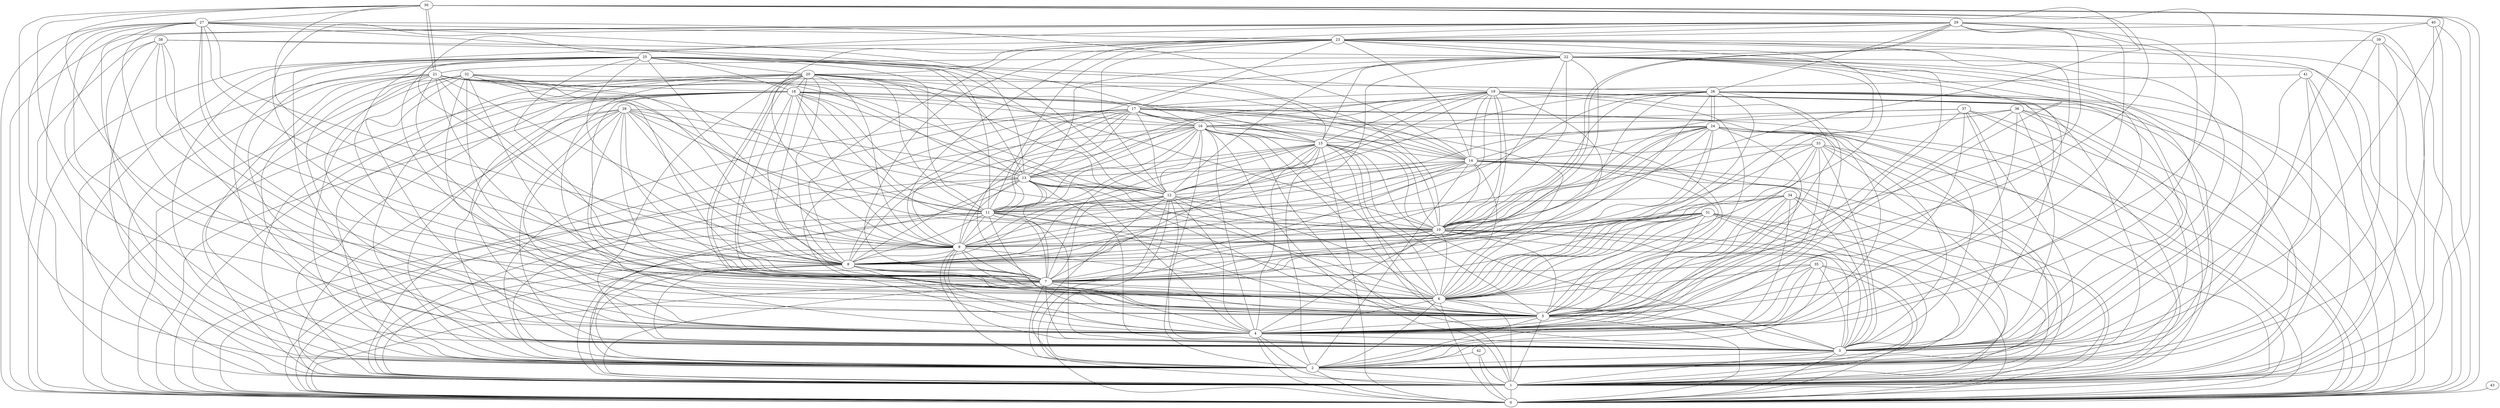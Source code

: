 graph G {
0;
1;
2;
3;
4;
5;
6;
7;
8;
9;
10;
11;
12;
13;
14;
15;
16;
17;
18;
19;
20;
21;
22;
23;
24;
25;
26;
27;
28;
29;
30;
31;
32;
33;
34;
35;
36;
37;
38;
39;
40;
41;
42;
43;
43--0 ;
42--0 ;
42--2 ;
42--1 ;
41--19 ;
41--3 ;
41--1 ;
41--0 ;
41--2 ;
40--23 ;
40--0 ;
40--2 ;
40--1 ;
40--3 ;
39--22 ;
39--3 ;
39--0 ;
39--1 ;
39--2 ;
38--22 ;
38--0 ;
38--13 ;
38--2 ;
38--4 ;
38--3 ;
38--5 ;
38--1 ;
37--16 ;
37--10 ;
37--5 ;
37--0 ;
37--2 ;
37--1 ;
37--3 ;
37--4 ;
36--16 ;
36--0 ;
36--3 ;
36--4 ;
36--1 ;
36--2 ;
36--6 ;
36--5 ;
35--7 ;
35--5 ;
35--4 ;
35--3 ;
35--6 ;
35--1 ;
35--0 ;
35--2 ;
34--11 ;
34--4 ;
34--0 ;
34--6 ;
34--7 ;
34--1 ;
34--3 ;
34--2 ;
34--5 ;
33--4 ;
33--14 ;
33--1 ;
33--0 ;
33--2 ;
33--6 ;
33--8 ;
33--5 ;
33--7 ;
33--3 ;
32--26 ;
32--4 ;
32--8 ;
32--9 ;
32--7 ;
32--2 ;
32--5 ;
32--6 ;
32--3 ;
32--1 ;
32--0 ;
31--9 ;
31--10 ;
31--9 ;
31--7 ;
31--3 ;
31--8 ;
31--1 ;
31--4 ;
31--6 ;
31--0 ;
31--2 ;
31--5 ;
30--8 ;
30--21 ;
30--21 ;
30--27 ;
30--10 ;
30--2 ;
30--1 ;
30--5 ;
30--7 ;
30--3 ;
30--4 ;
30--0 ;
30--6 ;
29--1 ;
29--26 ;
29--10 ;
29--5 ;
29--10 ;
29--6 ;
29--23 ;
29--8 ;
29--0 ;
29--2 ;
29--4 ;
29--3 ;
29--7 ;
29--9 ;
28--11 ;
28--10 ;
28--3 ;
28--16 ;
28--7 ;
28--0 ;
28--6 ;
28--1 ;
28--9 ;
28--4 ;
28--5 ;
28--12 ;
28--8 ;
28--2 ;
27--7 ;
27--23 ;
27--11 ;
27--0 ;
27--1 ;
27--14 ;
27--12 ;
27--8 ;
27--6 ;
27--3 ;
27--5 ;
27--4 ;
27--2 ;
27--9 ;
26--12 ;
26--17 ;
26--24 ;
26--24 ;
26--0 ;
26--4 ;
26--10 ;
26--8 ;
26--5 ;
26--9 ;
26--6 ;
26--2 ;
26--7 ;
26--1 ;
26--3 ;
25--13 ;
25--5 ;
25--18 ;
25--3 ;
25--9 ;
25--20 ;
25--19 ;
25--12 ;
25--0 ;
25--16 ;
25--4 ;
25--11 ;
25--10 ;
25--1 ;
25--6 ;
25--8 ;
25--7 ;
25--2 ;
24--5 ;
24--10 ;
24--10 ;
24--1 ;
24--8 ;
24--12 ;
24--9 ;
24--7 ;
24--14 ;
24--15 ;
24--6 ;
24--3 ;
24--11 ;
24--2 ;
24--0 ;
24--4 ;
23--22 ;
23--14 ;
23--17 ;
23--11 ;
23--3 ;
23--20 ;
23--6 ;
23--7 ;
23--2 ;
23--5 ;
23--0 ;
23--12 ;
23--9 ;
23--8 ;
23--4 ;
23--1 ;
22--3 ;
22--10 ;
22--15 ;
22--21 ;
22--11 ;
22--1 ;
22--6 ;
22--9 ;
22--2 ;
22--8 ;
22--12 ;
22--4 ;
22--13 ;
22--7 ;
22--0 ;
22--5 ;
21--18 ;
21--17 ;
21--9 ;
21--4 ;
21--11 ;
21--12 ;
21--2 ;
21--3 ;
21--7 ;
21--13 ;
21--10 ;
21--15 ;
21--6 ;
21--8 ;
21--5 ;
21--1 ;
21--0 ;
20--9 ;
20--12 ;
20--18 ;
20--0 ;
20--5 ;
20--10 ;
20--5 ;
20--4 ;
20--8 ;
20--15 ;
20--2 ;
20--14 ;
20--3 ;
20--7 ;
20--6 ;
20--1 ;
20--11 ;
20--13 ;
19--0 ;
19--5 ;
19--15 ;
19--14 ;
19--2 ;
19--8 ;
19--3 ;
19--1 ;
19--7 ;
19--10 ;
19--12 ;
19--9 ;
19--6 ;
19--13 ;
19--17 ;
19--4 ;
19--16 ;
19--11 ;
18--9 ;
18--10 ;
18--1 ;
18--16 ;
18--2 ;
18--0 ;
18--14 ;
18--7 ;
18--17 ;
18--4 ;
18--12 ;
18--3 ;
18--8 ;
18--13 ;
18--11 ;
18--6 ;
18--15 ;
17--13 ;
17--0 ;
17--16 ;
17--4 ;
17--9 ;
17--14 ;
17--10 ;
17--15 ;
17--11 ;
17--2 ;
17--1 ;
17--8 ;
17--5 ;
17--6 ;
17--3 ;
17--12 ;
17--7 ;
16--9 ;
16--15 ;
16--1 ;
16--2 ;
16--0 ;
16--13 ;
16--3 ;
16--11 ;
16--6 ;
16--8 ;
16--7 ;
16--12 ;
16--14 ;
16--10 ;
16--5 ;
16--4 ;
15--7 ;
15--9 ;
15--4 ;
15--12 ;
15--0 ;
15--6 ;
15--8 ;
15--11 ;
15--1 ;
15--14 ;
15--3 ;
15--10 ;
15--5 ;
15--13 ;
15--2 ;
14--13 ;
14--2 ;
14--12 ;
14--5 ;
14--8 ;
14--9 ;
14--6 ;
14--11 ;
14--7 ;
14--1 ;
14--0 ;
14--4 ;
14--3 ;
14--10 ;
13--12 ;
13--6 ;
13--10 ;
13--3 ;
13--7 ;
13--1 ;
13--9 ;
13--5 ;
13--2 ;
13--0 ;
13--11 ;
13--8 ;
13--4 ;
12--8 ;
12--2 ;
12--0 ;
12--6 ;
12--11 ;
12--10 ;
12--1 ;
12--5 ;
12--7 ;
12--9 ;
12--4 ;
12--3 ;
11--7 ;
11--6 ;
11--1 ;
11--0 ;
11--8 ;
11--5 ;
11--4 ;
11--2 ;
11--3 ;
11--10 ;
11--9 ;
10--8 ;
10--3 ;
10--7 ;
10--6 ;
10--9 ;
10--5 ;
10--0 ;
10--2 ;
10--4 ;
10--1 ;
9--3 ;
9--0 ;
9--1 ;
9--6 ;
9--8 ;
9--4 ;
9--2 ;
9--5 ;
9--7 ;
8--5 ;
8--7 ;
8--3 ;
8--4 ;
8--2 ;
8--6 ;
8--0 ;
8--1 ;
7--6 ;
7--1 ;
7--2 ;
7--5 ;
7--0 ;
7--3 ;
7--4 ;
6--4 ;
6--2 ;
6--0 ;
6--5 ;
6--1 ;
6--3 ;
5--1 ;
5--3 ;
5--0 ;
5--2 ;
5--4 ;
4--1 ;
4--3 ;
4--2 ;
4--0 ;
3--2 ;
3--0 ;
3--1 ;
2--0 ;
2--1 ;
1--0 ;
}
